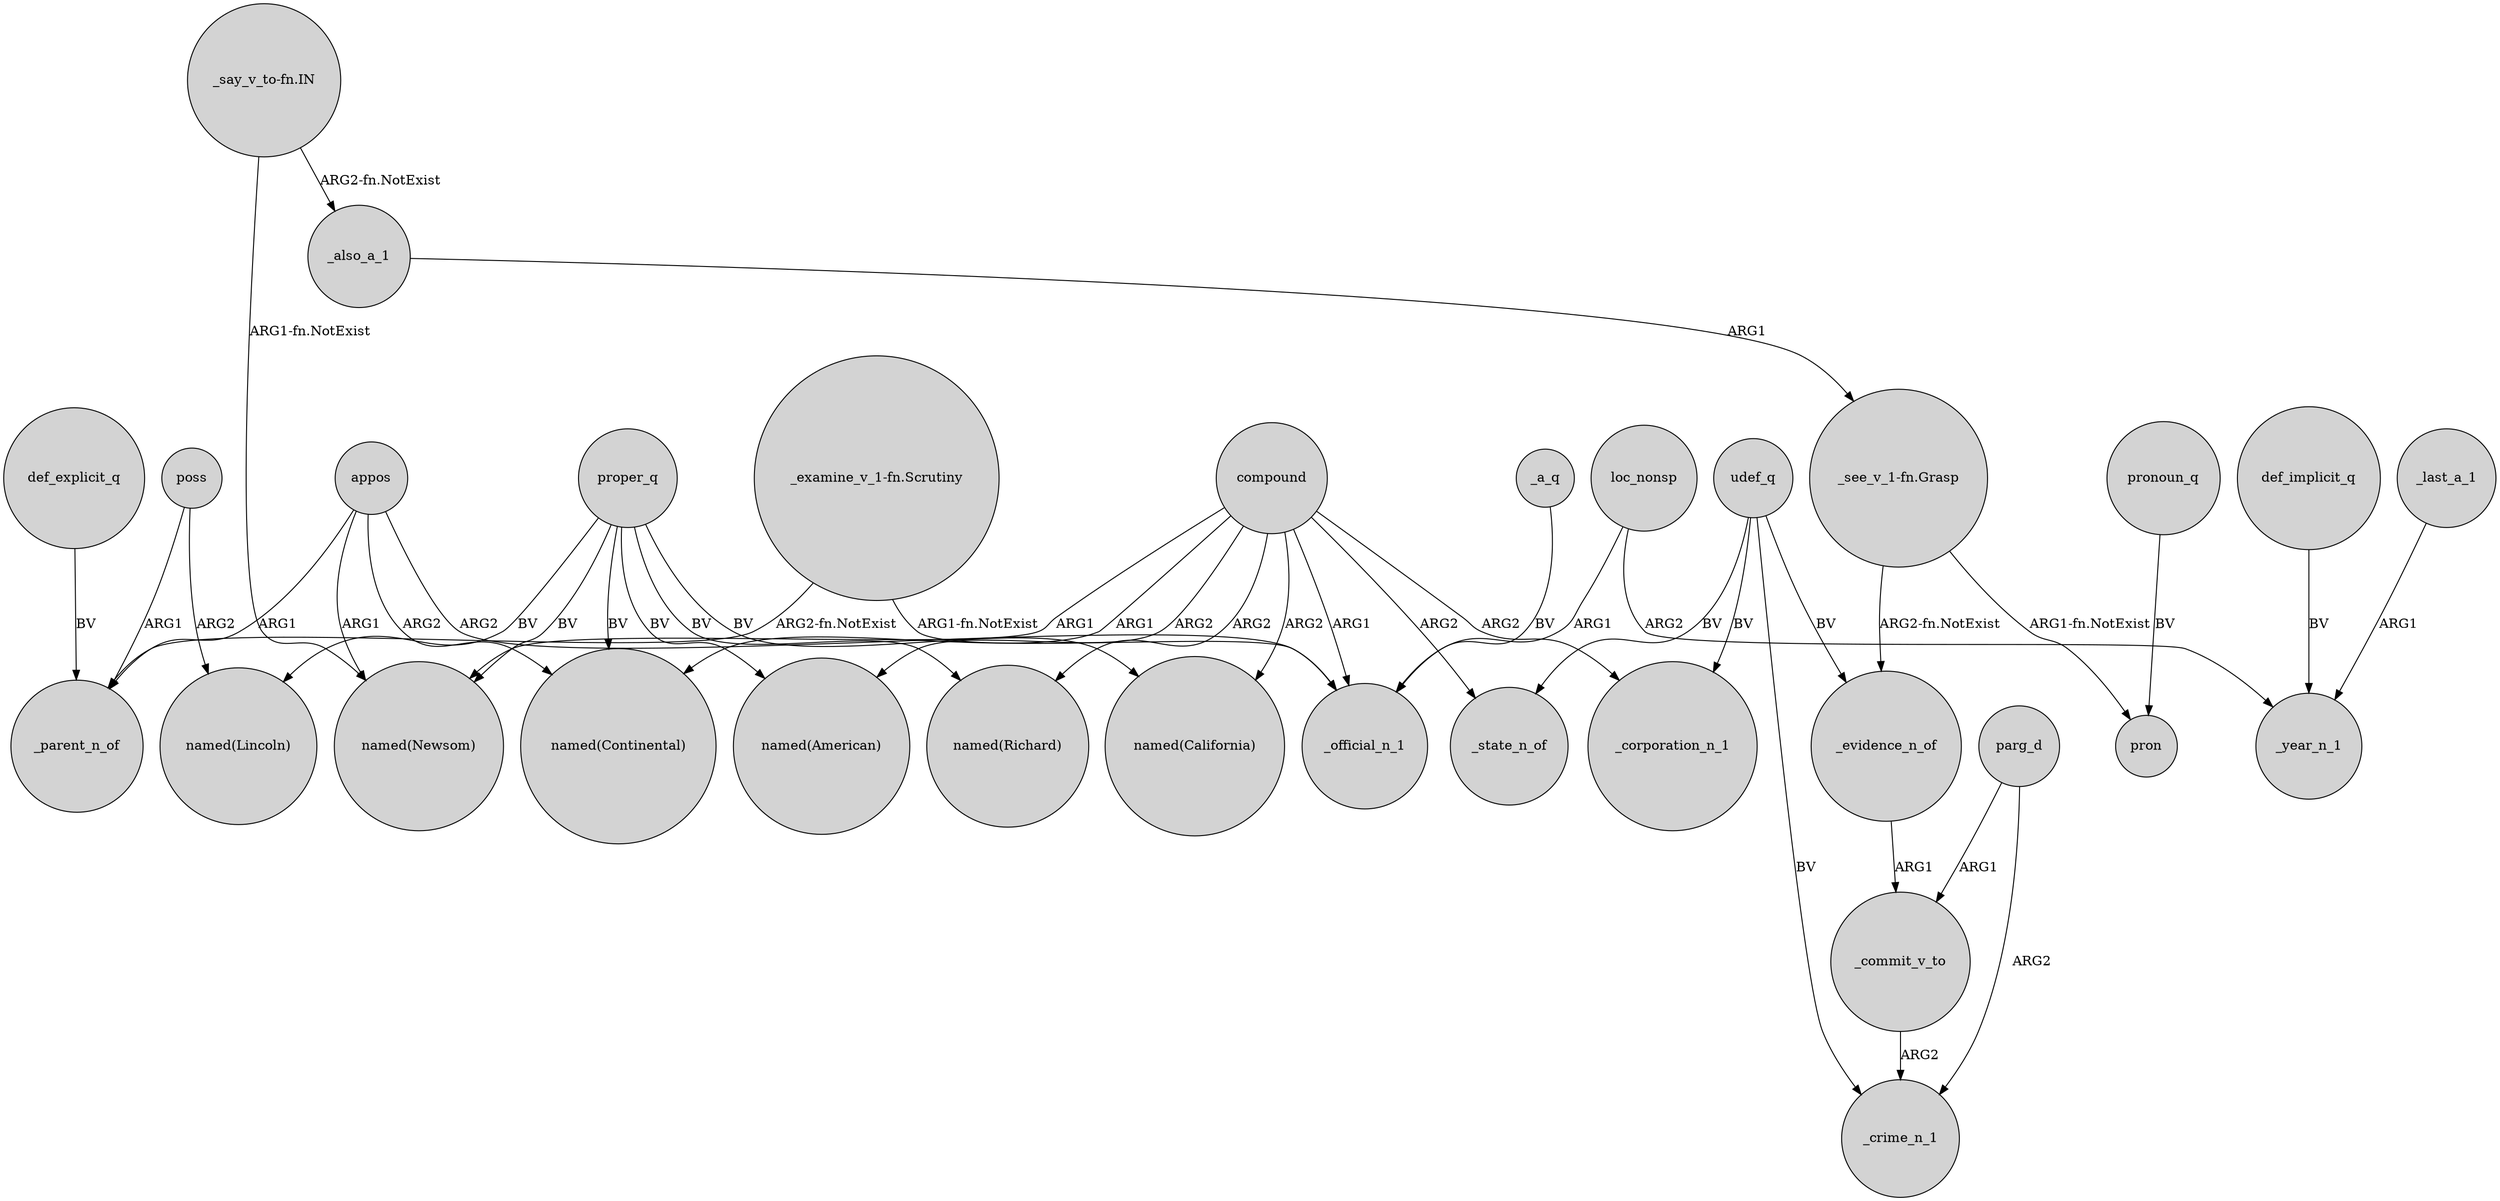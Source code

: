 digraph {
	node [shape=circle style=filled]
	appos -> _official_n_1 [label=ARG2]
	"_examine_v_1-fn.Scrutiny" -> _parent_n_of [label="ARG2-fn.NotExist"]
	poss -> _parent_n_of [label=ARG1]
	def_implicit_q -> _year_n_1 [label=BV]
	appos -> _parent_n_of [label=ARG1]
	appos -> "named(Newsom)" [label=ARG1]
	def_explicit_q -> _parent_n_of [label=BV]
	proper_q -> "named(American)" [label=BV]
	udef_q -> _state_n_of [label=BV]
	compound -> "named(Richard)" [label=ARG2]
	compound -> _corporation_n_1 [label=ARG2]
	proper_q -> "named(California)" [label=BV]
	udef_q -> _evidence_n_of [label=BV]
	compound -> _state_n_of [label=ARG2]
	_commit_v_to -> _crime_n_1 [label=ARG2]
	compound -> "named(Continental)" [label=ARG1]
	poss -> "named(Lincoln)" [label=ARG2]
	_evidence_n_of -> _commit_v_to [label=ARG1]
	appos -> "named(Continental)" [label=ARG2]
	compound -> "named(American)" [label=ARG2]
	proper_q -> "named(Lincoln)" [label=BV]
	_also_a_1 -> "_see_v_1-fn.Grasp" [label=ARG1]
	udef_q -> _corporation_n_1 [label=BV]
	pronoun_q -> pron [label=BV]
	"_examine_v_1-fn.Scrutiny" -> _official_n_1 [label="ARG1-fn.NotExist"]
	compound -> "named(Newsom)" [label=ARG1]
	proper_q -> "named(Richard)" [label=BV]
	_a_q -> _official_n_1 [label=BV]
	"_say_v_to-fn.IN" -> _also_a_1 [label="ARG2-fn.NotExist"]
	"_say_v_to-fn.IN" -> "named(Newsom)" [label="ARG1-fn.NotExist"]
	proper_q -> "named(Continental)" [label=BV]
	loc_nonsp -> _year_n_1 [label=ARG2]
	_last_a_1 -> _year_n_1 [label=ARG1]
	proper_q -> "named(Newsom)" [label=BV]
	compound -> "named(California)" [label=ARG2]
	compound -> _official_n_1 [label=ARG1]
	"_see_v_1-fn.Grasp" -> _evidence_n_of [label="ARG2-fn.NotExist"]
	"_see_v_1-fn.Grasp" -> pron [label="ARG1-fn.NotExist"]
	parg_d -> _commit_v_to [label=ARG1]
	parg_d -> _crime_n_1 [label=ARG2]
	udef_q -> _crime_n_1 [label=BV]
	loc_nonsp -> _official_n_1 [label=ARG1]
}
